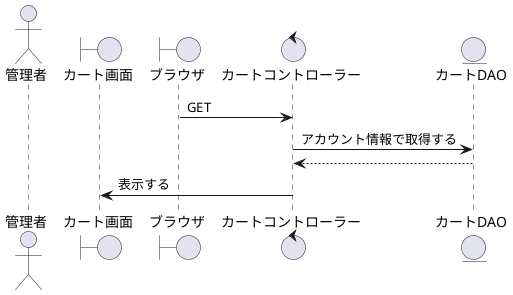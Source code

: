 @startuml カートを表示

actor    "管理者" as act
boundary "カート画面" as Cart_s
boundary "ブラウザ" as brz
control  "カートコントローラー" as Acquisition_c
entity   "カートDAO" as Cart

'-------------------------------------------------------------------------------------------

brz -> Acquisition_c : GET
Acquisition_c -> Cart : アカウント情報で取得する
Acquisition_c <-- Cart
Cart_s <- Acquisition_c : 表示する

@enduml
